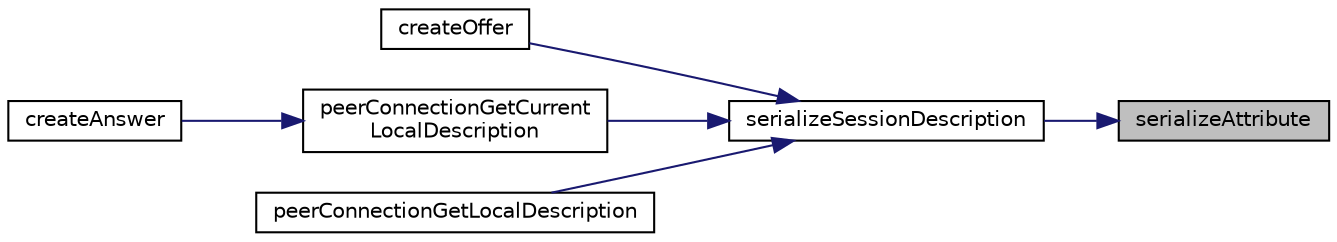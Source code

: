 digraph "serializeAttribute"
{
 // LATEX_PDF_SIZE
  edge [fontname="Helvetica",fontsize="10",labelfontname="Helvetica",labelfontsize="10"];
  node [fontname="Helvetica",fontsize="10",shape=record];
  rankdir="RL";
  Node1 [label="serializeAttribute",height=0.2,width=0.4,color="black", fillcolor="grey75", style="filled", fontcolor="black",tooltip=" "];
  Node1 -> Node2 [dir="back",color="midnightblue",fontsize="10",style="solid",fontname="Helvetica"];
  Node2 [label="serializeSessionDescription",height=0.2,width=0.4,color="black", fillcolor="white", style="filled",URL="$Serialize_8c.html#a9c41cb60fca74b4572e2fe2bc816b919",tooltip=" "];
  Node2 -> Node3 [dir="back",color="midnightblue",fontsize="10",style="solid",fontname="Helvetica"];
  Node3 [label="createOffer",height=0.2,width=0.4,color="black", fillcolor="white", style="filled",URL="$group__PublicMemberFunctions.html#ga1779d268b0993835d80f0948281e2274",tooltip="Populate the provided answer that contains an RFC 3264 offer with the supported configurations for th..."];
  Node2 -> Node4 [dir="back",color="midnightblue",fontsize="10",style="solid",fontname="Helvetica"];
  Node4 [label="peerConnectionGetCurrent\lLocalDescription",height=0.2,width=0.4,color="black", fillcolor="white", style="filled",URL="$group__PublicMemberFunctions.html#ga19dfcbdcf4d136b56ce366fe2fb9bfb3",tooltip=" "];
  Node4 -> Node5 [dir="back",color="midnightblue",fontsize="10",style="solid",fontname="Helvetica"];
  Node5 [label="createAnswer",height=0.2,width=0.4,color="black", fillcolor="white", style="filled",URL="$group__PublicMemberFunctions.html#ga7dc5ad4eb5cc7e000396547279108d9b",tooltip="Populate the provided answer that contains an RFC 3264 answer with the supported configurations for t..."];
  Node2 -> Node6 [dir="back",color="midnightblue",fontsize="10",style="solid",fontname="Helvetica"];
  Node6 [label="peerConnectionGetLocalDescription",height=0.2,width=0.4,color="black", fillcolor="white", style="filled",URL="$group__PublicMemberFunctions.html#gaa1940a0ddabf41c445b55f1317476e96",tooltip=" "];
}
